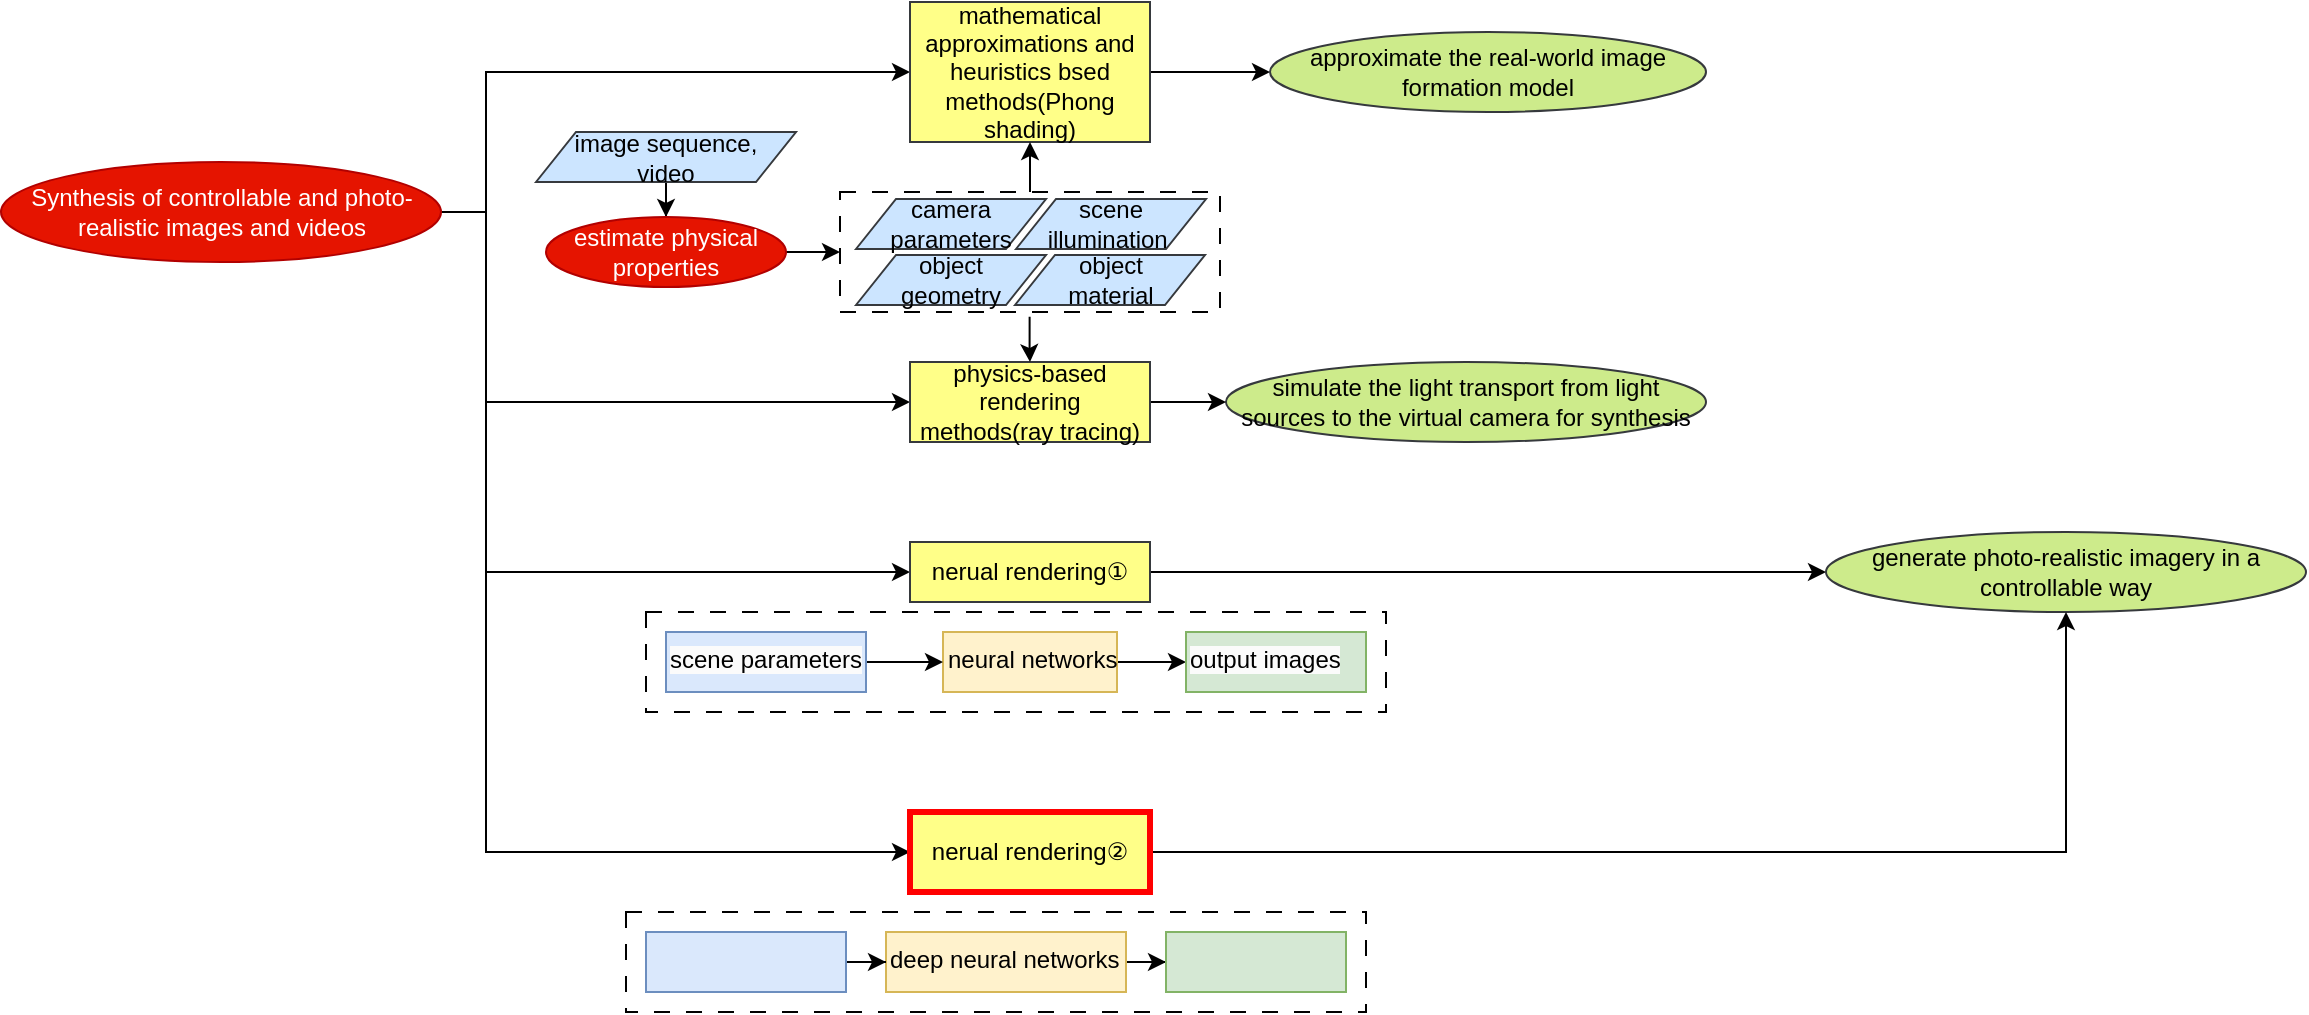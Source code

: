 <mxfile version="20.8.3" type="github">
  <diagram id="j2C-HfyACLekuq8zqn1M" name="第 1 页">
    <mxGraphModel dx="1721" dy="461" grid="1" gridSize="10" guides="1" tooltips="1" connect="1" arrows="1" fold="1" page="1" pageScale="1" pageWidth="827" pageHeight="1169" math="0" shadow="0">
      <root>
        <mxCell id="0" />
        <mxCell id="1" parent="0" />
        <mxCell id="64UKlt4ti9zGuWDa8yQ_-25" value="" style="rounded=0;whiteSpace=wrap;html=1;dashed=1;dashPattern=8 8;" vertex="1" parent="1">
          <mxGeometry x="140" y="410" width="370" height="50" as="geometry" />
        </mxCell>
        <mxCell id="0VG0Au5USN9--fyUCD1p-4" value="" style="edgeStyle=orthogonalEdgeStyle;rounded=0;orthogonalLoop=1;jettySize=auto;html=1;entryX=0;entryY=0.5;entryDx=0;entryDy=0;" parent="1" source="0VG0Au5USN9--fyUCD1p-2" target="0VG0Au5USN9--fyUCD1p-5" edge="1">
          <mxGeometry relative="1" as="geometry">
            <Array as="points">
              <mxPoint x="60" y="210" />
              <mxPoint x="60" y="305" />
            </Array>
          </mxGeometry>
        </mxCell>
        <mxCell id="0VG0Au5USN9--fyUCD1p-12" value="" style="edgeStyle=orthogonalEdgeStyle;rounded=0;orthogonalLoop=1;jettySize=auto;html=1;entryX=0;entryY=0.5;entryDx=0;entryDy=0;" parent="1" source="0VG0Au5USN9--fyUCD1p-2" target="0VG0Au5USN9--fyUCD1p-11" edge="1">
          <mxGeometry relative="1" as="geometry">
            <Array as="points">
              <mxPoint x="60" y="210" />
              <mxPoint x="60" y="140" />
            </Array>
          </mxGeometry>
        </mxCell>
        <mxCell id="64UKlt4ti9zGuWDa8yQ_-3" value="" style="edgeStyle=orthogonalEdgeStyle;rounded=0;orthogonalLoop=1;jettySize=auto;html=1;entryX=0;entryY=0.5;entryDx=0;entryDy=0;" edge="1" parent="1" target="64UKlt4ti9zGuWDa8yQ_-1">
          <mxGeometry relative="1" as="geometry">
            <mxPoint x="40" y="210" as="sourcePoint" />
            <Array as="points">
              <mxPoint x="60" y="210" />
              <mxPoint x="60" y="390" />
            </Array>
          </mxGeometry>
        </mxCell>
        <mxCell id="64UKlt4ti9zGuWDa8yQ_-8" value="" style="edgeStyle=orthogonalEdgeStyle;rounded=0;orthogonalLoop=1;jettySize=auto;html=1;entryX=0;entryY=0.5;entryDx=0;entryDy=0;" edge="1" parent="1" source="0VG0Au5USN9--fyUCD1p-2" target="64UKlt4ti9zGuWDa8yQ_-6">
          <mxGeometry relative="1" as="geometry">
            <mxPoint x="30" y="320" as="targetPoint" />
            <Array as="points">
              <mxPoint x="60" y="210" />
              <mxPoint x="60" y="530" />
            </Array>
          </mxGeometry>
        </mxCell>
        <mxCell id="0VG0Au5USN9--fyUCD1p-2" value="Synthesis of controllable and photo-realistic images and videos" style="ellipse;whiteSpace=wrap;html=1;fillColor=#e51400;fontColor=#ffffff;strokeColor=#B20000;" parent="1" vertex="1">
          <mxGeometry x="-182.5" y="185" width="220" height="50" as="geometry" />
        </mxCell>
        <mxCell id="0VG0Au5USN9--fyUCD1p-3" value="simulate the light transport from light sources to the virtual camera for synthesis" style="ellipse;whiteSpace=wrap;html=1;fillColor=#cdeb8b;strokeColor=#36393d;" parent="1" vertex="1">
          <mxGeometry x="430" y="285" width="240" height="40" as="geometry" />
        </mxCell>
        <mxCell id="0VG0Au5USN9--fyUCD1p-8" value="" style="edgeStyle=orthogonalEdgeStyle;rounded=0;orthogonalLoop=1;jettySize=auto;html=1;exitX=1;exitY=0.5;exitDx=0;exitDy=0;" parent="1" source="0VG0Au5USN9--fyUCD1p-5" target="0VG0Au5USN9--fyUCD1p-3" edge="1">
          <mxGeometry relative="1" as="geometry" />
        </mxCell>
        <mxCell id="0VG0Au5USN9--fyUCD1p-5" value="physics-based rendering methods(ray tracing)" style="rounded=0;whiteSpace=wrap;html=1;fillColor=#ffff88;strokeColor=#36393d;" parent="1" vertex="1">
          <mxGeometry x="272" y="285" width="120" height="40" as="geometry" />
        </mxCell>
        <mxCell id="0VG0Au5USN9--fyUCD1p-7" value="" style="edgeStyle=orthogonalEdgeStyle;rounded=0;orthogonalLoop=1;jettySize=auto;html=1;exitX=0.499;exitY=1.039;exitDx=0;exitDy=0;exitPerimeter=0;" parent="1" source="0VG0Au5USN9--fyUCD1p-32" target="0VG0Au5USN9--fyUCD1p-5" edge="1">
          <mxGeometry relative="1" as="geometry">
            <mxPoint x="332.034" y="265.0" as="sourcePoint" />
          </mxGeometry>
        </mxCell>
        <mxCell id="0VG0Au5USN9--fyUCD1p-19" value="" style="edgeStyle=orthogonalEdgeStyle;rounded=0;orthogonalLoop=1;jettySize=auto;html=1;" parent="1" source="0VG0Au5USN9--fyUCD1p-11" target="0VG0Au5USN9--fyUCD1p-18" edge="1">
          <mxGeometry relative="1" as="geometry" />
        </mxCell>
        <mxCell id="0VG0Au5USN9--fyUCD1p-11" value="mathematical approximations and heuristics bsed methods(Phong shading)" style="whiteSpace=wrap;html=1;fillColor=#ffff88;strokeColor=#36393d;" parent="1" vertex="1">
          <mxGeometry x="272" y="105" width="120" height="70" as="geometry" />
        </mxCell>
        <mxCell id="0VG0Au5USN9--fyUCD1p-18" value="approximate the real-world image formation model" style="ellipse;whiteSpace=wrap;html=1;fillColor=#cdeb8b;strokeColor=#36393d;" parent="1" vertex="1">
          <mxGeometry x="452" y="120" width="218" height="40" as="geometry" />
        </mxCell>
        <mxCell id="0VG0Au5USN9--fyUCD1p-42" value="" style="edgeStyle=orthogonalEdgeStyle;rounded=0;orthogonalLoop=1;jettySize=auto;html=1;" parent="1" source="0VG0Au5USN9--fyUCD1p-20" target="0VG0Au5USN9--fyUCD1p-22" edge="1">
          <mxGeometry relative="1" as="geometry" />
        </mxCell>
        <mxCell id="0VG0Au5USN9--fyUCD1p-20" value="image sequence,&lt;br&gt;video" style="shape=parallelogram;perimeter=parallelogramPerimeter;whiteSpace=wrap;html=1;fixedSize=1;fillColor=#cce5ff;strokeColor=#36393d;" parent="1" vertex="1">
          <mxGeometry x="85" y="170" width="130" height="25" as="geometry" />
        </mxCell>
        <mxCell id="0VG0Au5USN9--fyUCD1p-36" value="" style="edgeStyle=orthogonalEdgeStyle;rounded=0;orthogonalLoop=1;jettySize=auto;html=1;" parent="1" source="0VG0Au5USN9--fyUCD1p-22" target="0VG0Au5USN9--fyUCD1p-32" edge="1">
          <mxGeometry relative="1" as="geometry" />
        </mxCell>
        <mxCell id="0VG0Au5USN9--fyUCD1p-22" value="estimate physical properties" style="ellipse;whiteSpace=wrap;html=1;fillColor=#e51400;fontColor=#ffffff;strokeColor=#B20000;" parent="1" vertex="1">
          <mxGeometry x="90" y="212.5" width="120" height="35" as="geometry" />
        </mxCell>
        <mxCell id="0VG0Au5USN9--fyUCD1p-33" value="" style="group;dashed=1;dashPattern=1 1;" parent="1" vertex="1" connectable="0">
          <mxGeometry x="237" y="200" width="190" height="60" as="geometry" />
        </mxCell>
        <mxCell id="0VG0Au5USN9--fyUCD1p-32" value="" style="rounded=0;whiteSpace=wrap;html=1;dashed=1;dashPattern=8 8;" parent="0VG0Au5USN9--fyUCD1p-33" vertex="1">
          <mxGeometry width="190" height="60" as="geometry" />
        </mxCell>
        <mxCell id="0VG0Au5USN9--fyUCD1p-27" value="&lt;span style=&quot;text-align: left;&quot;&gt;camera parameters&lt;/span&gt;" style="shape=parallelogram;perimeter=parallelogramPerimeter;whiteSpace=wrap;html=1;fixedSize=1;fillColor=#cce5ff;strokeColor=#36393d;" parent="0VG0Au5USN9--fyUCD1p-33" vertex="1">
          <mxGeometry x="8" y="3.5" width="95" height="25" as="geometry" />
        </mxCell>
        <mxCell id="0VG0Au5USN9--fyUCD1p-28" value="&lt;span style=&quot;text-align: left;&quot;&gt;scene&lt;br&gt;illumination&amp;nbsp;&lt;/span&gt;" style="shape=parallelogram;perimeter=parallelogramPerimeter;whiteSpace=wrap;html=1;fixedSize=1;fillColor=#cce5ff;strokeColor=#36393d;" parent="0VG0Au5USN9--fyUCD1p-33" vertex="1">
          <mxGeometry x="88" y="3.5" width="95" height="25" as="geometry" />
        </mxCell>
        <mxCell id="0VG0Au5USN9--fyUCD1p-30" value="&lt;span style=&quot;text-align: left;&quot;&gt;object&lt;/span&gt;&lt;div style=&quot;text-align: left;&quot;&gt;&lt;span style=&quot;background-color: initial;&quot;&gt;material&lt;/span&gt;&lt;/div&gt;" style="shape=parallelogram;perimeter=parallelogramPerimeter;whiteSpace=wrap;html=1;fixedSize=1;fillColor=#cce5ff;strokeColor=#36393d;" parent="0VG0Au5USN9--fyUCD1p-33" vertex="1">
          <mxGeometry x="87.5" y="31.5" width="95" height="25" as="geometry" />
        </mxCell>
        <mxCell id="0VG0Au5USN9--fyUCD1p-31" value="&lt;div style=&quot;&quot;&gt;&lt;span style=&quot;background-color: initial;&quot;&gt;object&lt;/span&gt;&lt;/div&gt;&lt;div style=&quot;&quot;&gt;&lt;span style=&quot;background-color: initial;&quot;&gt;geometry&lt;/span&gt;&lt;/div&gt;" style="shape=parallelogram;perimeter=parallelogramPerimeter;whiteSpace=wrap;html=1;fixedSize=1;align=center;fillColor=#cce5ff;strokeColor=#36393d;" parent="0VG0Au5USN9--fyUCD1p-33" vertex="1">
          <mxGeometry x="8" y="31.5" width="95" height="25" as="geometry" />
        </mxCell>
        <mxCell id="0VG0Au5USN9--fyUCD1p-34" value="" style="edgeStyle=orthogonalEdgeStyle;rounded=0;orthogonalLoop=1;jettySize=auto;html=1;" parent="1" source="0VG0Au5USN9--fyUCD1p-32" target="0VG0Au5USN9--fyUCD1p-11" edge="1">
          <mxGeometry relative="1" as="geometry" />
        </mxCell>
        <mxCell id="64UKlt4ti9zGuWDa8yQ_-5" value="" style="edgeStyle=orthogonalEdgeStyle;rounded=0;orthogonalLoop=1;jettySize=auto;html=1;exitX=1;exitY=0.5;exitDx=0;exitDy=0;" edge="1" parent="1" source="64UKlt4ti9zGuWDa8yQ_-1" target="64UKlt4ti9zGuWDa8yQ_-4">
          <mxGeometry relative="1" as="geometry">
            <mxPoint x="580" y="390" as="sourcePoint" />
          </mxGeometry>
        </mxCell>
        <mxCell id="64UKlt4ti9zGuWDa8yQ_-1" value="nerual rendering①" style="rounded=0;whiteSpace=wrap;html=1;fillColor=#ffff88;strokeColor=#36393d;" vertex="1" parent="1">
          <mxGeometry x="272" y="375" width="120" height="30" as="geometry" />
        </mxCell>
        <mxCell id="64UKlt4ti9zGuWDa8yQ_-4" value="generate photo-realistic imagery in a controllable way" style="ellipse;whiteSpace=wrap;html=1;fillColor=#cdeb8b;strokeColor=#36393d;" vertex="1" parent="1">
          <mxGeometry x="730" y="370" width="240" height="40" as="geometry" />
        </mxCell>
        <mxCell id="64UKlt4ti9zGuWDa8yQ_-9" value="" style="edgeStyle=orthogonalEdgeStyle;rounded=0;orthogonalLoop=1;jettySize=auto;html=1;" edge="1" parent="1" source="64UKlt4ti9zGuWDa8yQ_-6" target="64UKlt4ti9zGuWDa8yQ_-4">
          <mxGeometry relative="1" as="geometry" />
        </mxCell>
        <mxCell id="64UKlt4ti9zGuWDa8yQ_-6" value="nerual rendering②" style="rounded=0;whiteSpace=wrap;html=1;fillColor=#ffff88;strokeColor=#FF0000;strokeWidth=3;" vertex="1" parent="1">
          <mxGeometry x="272" y="510" width="120" height="40" as="geometry" />
        </mxCell>
        <mxCell id="64UKlt4ti9zGuWDa8yQ_-16" value="" style="edgeStyle=orthogonalEdgeStyle;rounded=0;orthogonalLoop=1;jettySize=auto;html=1;" edge="1" parent="1" source="64UKlt4ti9zGuWDa8yQ_-10" target="64UKlt4ti9zGuWDa8yQ_-14">
          <mxGeometry relative="1" as="geometry" />
        </mxCell>
        <mxCell id="64UKlt4ti9zGuWDa8yQ_-10" value="neural networks" style="text;whiteSpace=wrap;html=1;fillColor=#fff2cc;strokeColor=#d6b656;" vertex="1" parent="1">
          <mxGeometry x="288.5" y="420" width="87" height="30" as="geometry" />
        </mxCell>
        <mxCell id="64UKlt4ti9zGuWDa8yQ_-15" value="" style="edgeStyle=orthogonalEdgeStyle;rounded=0;orthogonalLoop=1;jettySize=auto;html=1;" edge="1" parent="1" source="64UKlt4ti9zGuWDa8yQ_-13" target="64UKlt4ti9zGuWDa8yQ_-10">
          <mxGeometry relative="1" as="geometry" />
        </mxCell>
        <mxCell id="64UKlt4ti9zGuWDa8yQ_-13" value="&lt;span style=&quot;color: rgb(0, 0, 0); font-family: Helvetica; font-size: 12px; font-style: normal; font-variant-ligatures: normal; font-variant-caps: normal; font-weight: 400; letter-spacing: normal; orphans: 2; text-align: left; text-indent: 0px; text-transform: none; widows: 2; word-spacing: 0px; -webkit-text-stroke-width: 0px; background-color: rgb(251, 251, 251); text-decoration-thickness: initial; text-decoration-style: initial; text-decoration-color: initial; float: none; display: inline !important;&quot;&gt;scene parameters&lt;/span&gt;" style="text;whiteSpace=wrap;html=1;fillColor=#dae8fc;strokeColor=#6c8ebf;" vertex="1" parent="1">
          <mxGeometry x="150" y="420" width="100" height="30" as="geometry" />
        </mxCell>
        <mxCell id="64UKlt4ti9zGuWDa8yQ_-14" value="&lt;span style=&quot;color: rgb(0, 0, 0); font-family: Helvetica; font-size: 12px; font-style: normal; font-variant-ligatures: normal; font-variant-caps: normal; font-weight: 400; letter-spacing: normal; orphans: 2; text-align: left; text-indent: 0px; text-transform: none; widows: 2; word-spacing: 0px; -webkit-text-stroke-width: 0px; background-color: rgb(251, 251, 251); text-decoration-thickness: initial; text-decoration-style: initial; text-decoration-color: initial; float: none; display: inline !important;&quot;&gt;output images&lt;/span&gt;" style="text;whiteSpace=wrap;html=1;fillColor=#d5e8d4;strokeColor=#82b366;" vertex="1" parent="1">
          <mxGeometry x="410" y="420" width="90" height="30" as="geometry" />
        </mxCell>
        <mxCell id="64UKlt4ti9zGuWDa8yQ_-30" value="" style="rounded=0;whiteSpace=wrap;html=1;dashed=1;dashPattern=8 8;" vertex="1" parent="1">
          <mxGeometry x="130" y="560" width="370" height="50" as="geometry" />
        </mxCell>
        <mxCell id="64UKlt4ti9zGuWDa8yQ_-31" value="" style="edgeStyle=orthogonalEdgeStyle;rounded=0;orthogonalLoop=1;jettySize=auto;html=1;" edge="1" source="64UKlt4ti9zGuWDa8yQ_-32" target="64UKlt4ti9zGuWDa8yQ_-35" parent="1">
          <mxGeometry relative="1" as="geometry" />
        </mxCell>
        <mxCell id="64UKlt4ti9zGuWDa8yQ_-32" value="deep neural networks" style="text;whiteSpace=wrap;html=1;fillColor=#fff2cc;strokeColor=#d6b656;" vertex="1" parent="1">
          <mxGeometry x="260" y="570" width="120" height="30" as="geometry" />
        </mxCell>
        <mxCell id="64UKlt4ti9zGuWDa8yQ_-33" value="" style="edgeStyle=orthogonalEdgeStyle;rounded=0;orthogonalLoop=1;jettySize=auto;html=1;" edge="1" source="64UKlt4ti9zGuWDa8yQ_-34" target="64UKlt4ti9zGuWDa8yQ_-32" parent="1">
          <mxGeometry relative="1" as="geometry" />
        </mxCell>
        <mxCell id="64UKlt4ti9zGuWDa8yQ_-34" value="" style="text;whiteSpace=wrap;html=1;fillColor=#dae8fc;strokeColor=#6c8ebf;" vertex="1" parent="1">
          <mxGeometry x="140" y="570" width="100" height="30" as="geometry" />
        </mxCell>
        <mxCell id="64UKlt4ti9zGuWDa8yQ_-35" value="" style="text;whiteSpace=wrap;html=1;fillColor=#d5e8d4;strokeColor=#82b366;" vertex="1" parent="1">
          <mxGeometry x="400" y="570" width="90" height="30" as="geometry" />
        </mxCell>
      </root>
    </mxGraphModel>
  </diagram>
</mxfile>
